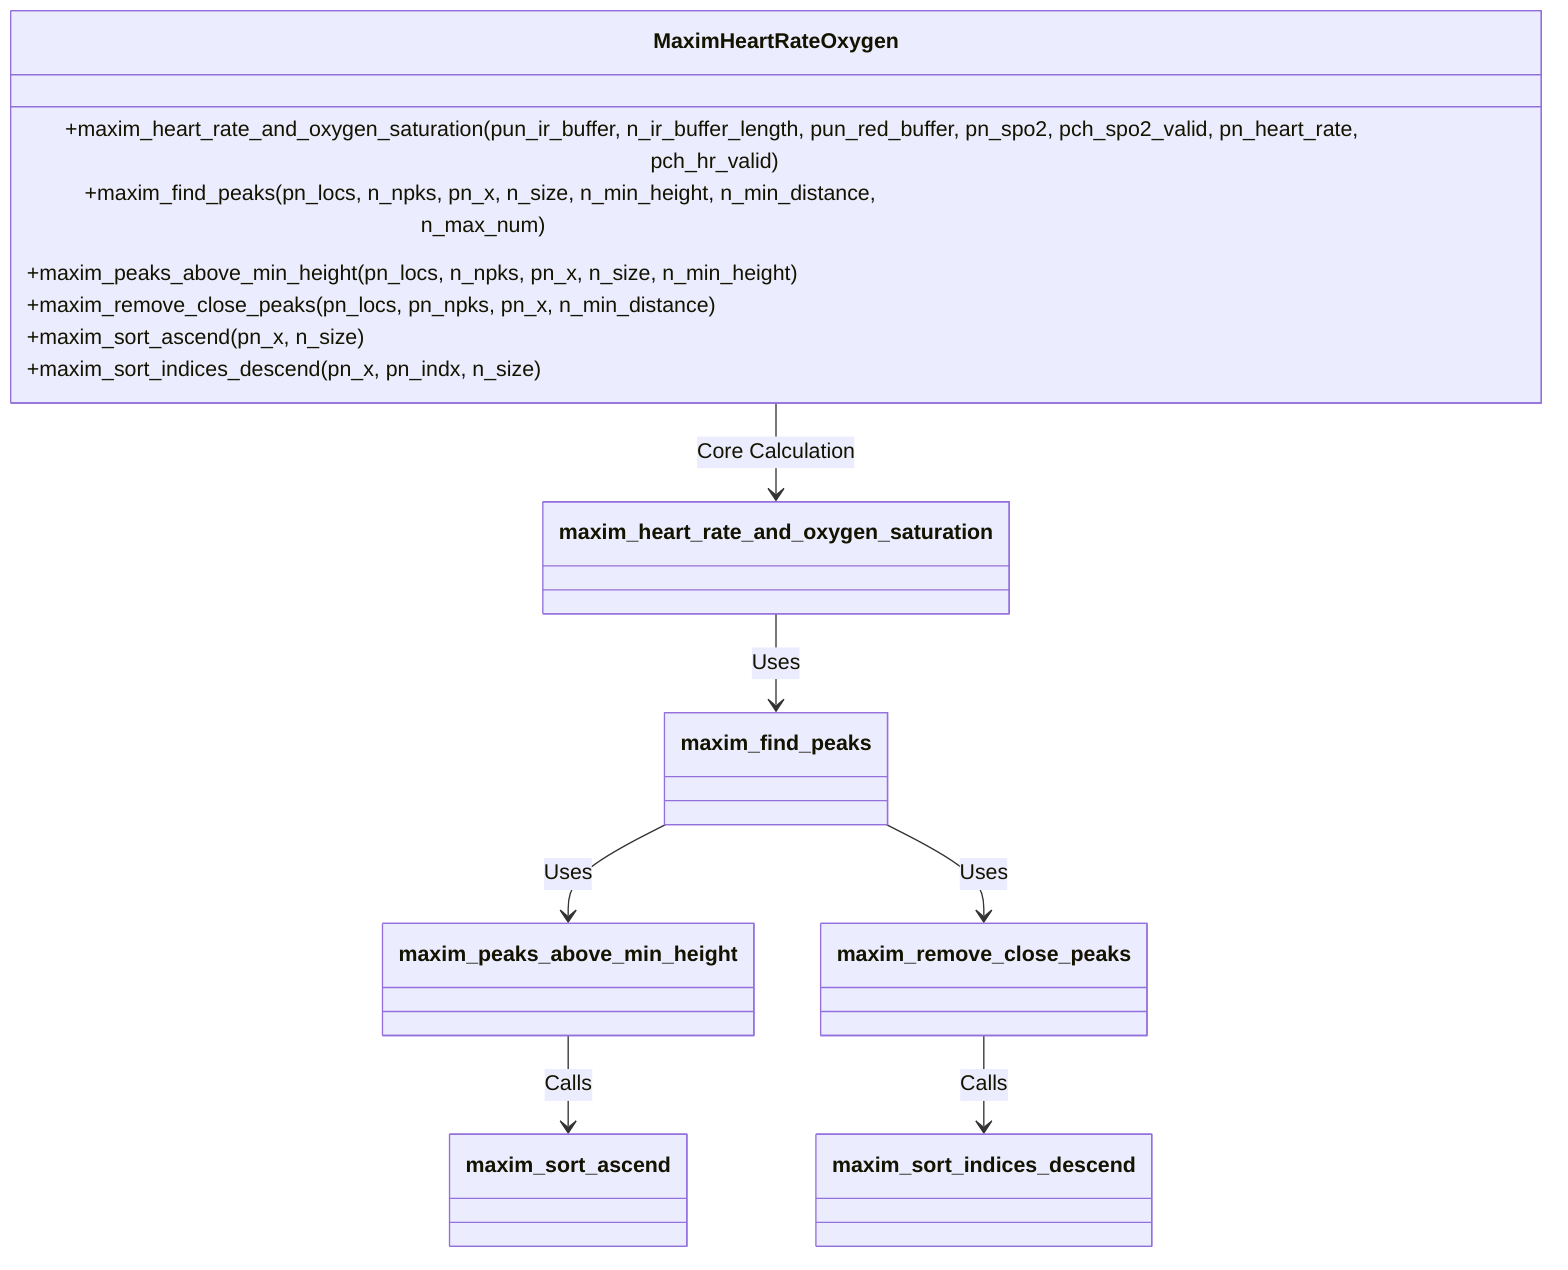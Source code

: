 classDiagram
    class MaximHeartRateOxygen {
        +maxim_heart_rate_and_oxygen_saturation(pun_ir_buffer, n_ir_buffer_length, pun_red_buffer, pn_spo2, pch_spo2_valid, pn_heart_rate, pch_hr_valid)
        +maxim_find_peaks(pn_locs, n_npks, pn_x, n_size, n_min_height, n_min_distance, n_max_num)
        +maxim_peaks_above_min_height(pn_locs, n_npks, pn_x, n_size, n_min_height)
        +maxim_remove_close_peaks(pn_locs, pn_npks, pn_x, n_min_distance)
        +maxim_sort_ascend(pn_x, n_size)
        +maxim_sort_indices_descend(pn_x, pn_indx, n_size)
    }

    MaximHeartRateOxygen --> maxim_heart_rate_and_oxygen_saturation : Core Calculation
    maxim_heart_rate_and_oxygen_saturation --> maxim_find_peaks : Uses
    maxim_find_peaks --> maxim_peaks_above_min_height : Uses
    maxim_find_peaks --> maxim_remove_close_peaks : Uses
    maxim_peaks_above_min_height --> maxim_sort_ascend : Calls
    maxim_remove_close_peaks --> maxim_sort_indices_descend : Calls